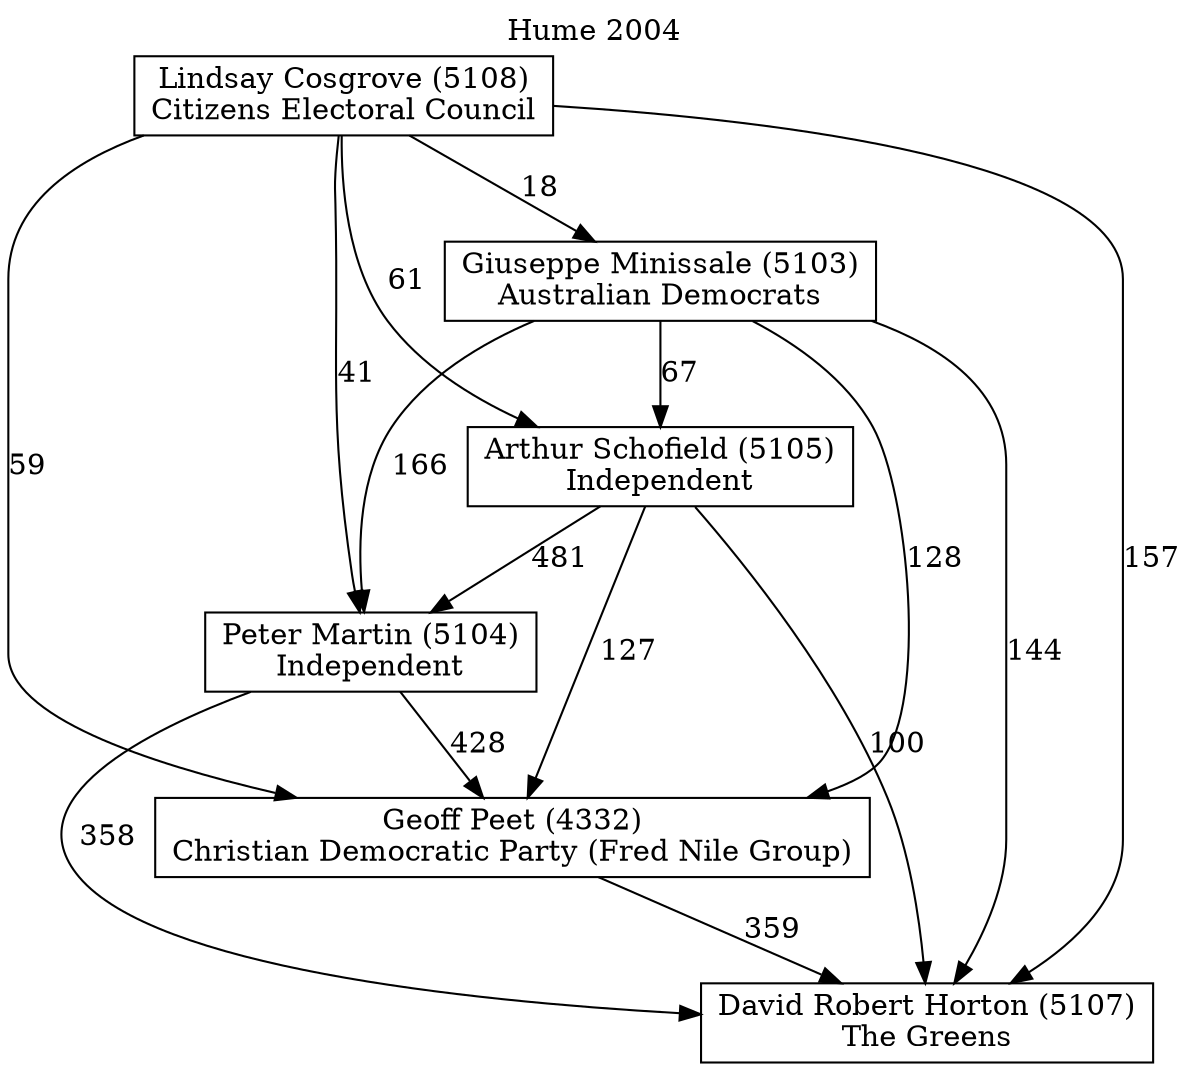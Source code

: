 // House preference flow
digraph "David Robert Horton (5107)_Hume_2004" {
	graph [label="Hume 2004" labelloc=t mclimit=10]
	node [shape=box]
	"Arthur Schofield (5105)" [label="Arthur Schofield (5105)
Independent"]
	"David Robert Horton (5107)" [label="David Robert Horton (5107)
The Greens"]
	"Geoff Peet (4332)" [label="Geoff Peet (4332)
Christian Democratic Party (Fred Nile Group)"]
	"Giuseppe Minissale (5103)" [label="Giuseppe Minissale (5103)
Australian Democrats"]
	"Lindsay Cosgrove (5108)" [label="Lindsay Cosgrove (5108)
Citizens Electoral Council"]
	"Peter Martin (5104)" [label="Peter Martin (5104)
Independent"]
	"Arthur Schofield (5105)" -> "David Robert Horton (5107)" [label=100]
	"Arthur Schofield (5105)" -> "Geoff Peet (4332)" [label=127]
	"Arthur Schofield (5105)" -> "Peter Martin (5104)" [label=481]
	"Geoff Peet (4332)" -> "David Robert Horton (5107)" [label=359]
	"Giuseppe Minissale (5103)" -> "Arthur Schofield (5105)" [label=67]
	"Giuseppe Minissale (5103)" -> "David Robert Horton (5107)" [label=144]
	"Giuseppe Minissale (5103)" -> "Geoff Peet (4332)" [label=128]
	"Giuseppe Minissale (5103)" -> "Peter Martin (5104)" [label=166]
	"Lindsay Cosgrove (5108)" -> "Arthur Schofield (5105)" [label=61]
	"Lindsay Cosgrove (5108)" -> "David Robert Horton (5107)" [label=157]
	"Lindsay Cosgrove (5108)" -> "Geoff Peet (4332)" [label=59]
	"Lindsay Cosgrove (5108)" -> "Giuseppe Minissale (5103)" [label=18]
	"Lindsay Cosgrove (5108)" -> "Peter Martin (5104)" [label=41]
	"Peter Martin (5104)" -> "David Robert Horton (5107)" [label=358]
	"Peter Martin (5104)" -> "Geoff Peet (4332)" [label=428]
}
